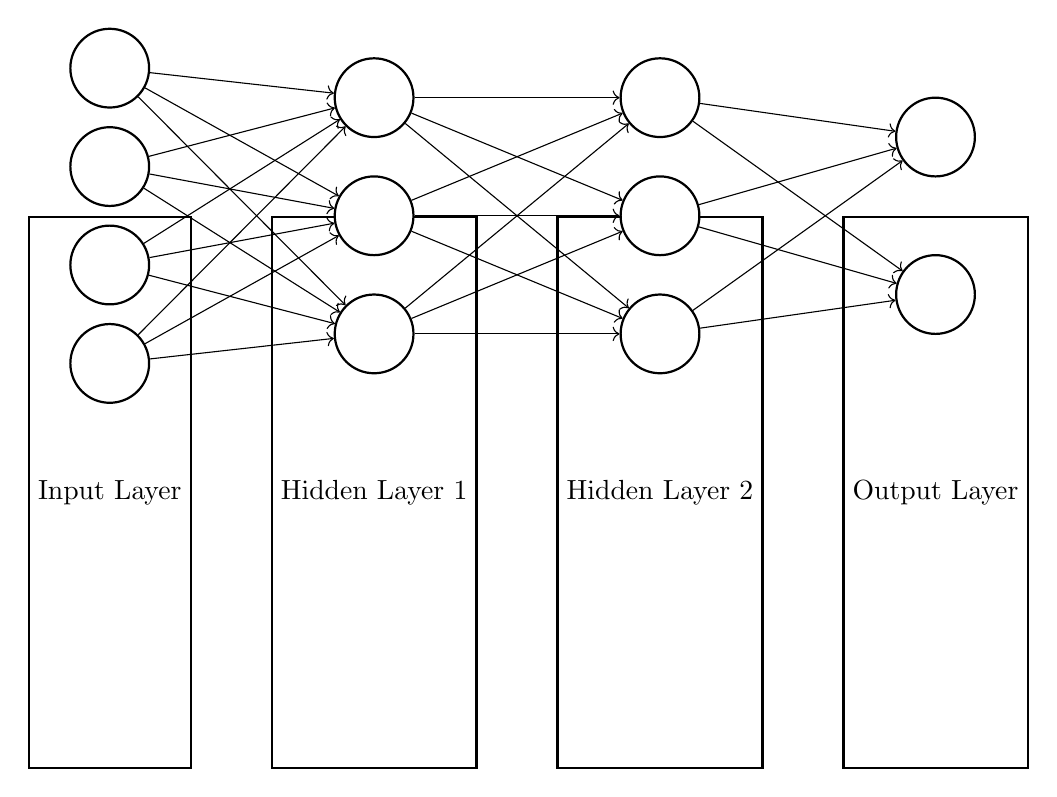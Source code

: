 % -*- root: ./main_tikz.tex -*-

\begin{tikzpicture}[
    node distance=1cm,
    layer/.style={
        rectangle,
        draw=black,
        thick,
        minimum width=2cm,
        minimum height=7cm
    },
    neuron/.style={
        circle,
        draw=black,
        thick,
        fill=white,
        minimum size=1cm
    }
]

% Layers
\node[layer] (input) {Input Layer};
\node[layer, right=of input] (hidden1) {Hidden Layer 1};
\node[layer, right=of hidden1] (hidden2) {Hidden Layer 2};
\node[layer, right=of hidden2] (output) {Output Layer};

% Neurons in Input Layer
\foreach \i in {1,...,4}
    \node[neuron] (I-\i) at ([yshift={(2.5-\i)*1.25cm}]input.north) {};

% Neurons in Hidden Layer 1
\foreach \i in {1,...,3}
    \node[neuron] (H1-\i) at ([yshift={(2-\i)*1.5cm}]hidden1.north) {};

% Neurons in Hidden Layer 2
\foreach \i in {1,...,3}
    \node[neuron] (H2-\i) at ([yshift={(2-\i)*1.5cm}]hidden2.north) {};

% Neurons in Output Layer
\foreach \i in {1,...,2}
    \node[neuron] (O-\i) at ([yshift={(1.5-\i)*2cm}]output.north) {};

% Connect neurons In-Hidden1
\foreach \i in {1,...,4}
    \foreach \j in {1,...,3}
        \draw[->] (I-\i) -- (H1-\j);

% Connect neurons Hidden1-Hidden2
\foreach \i in {1,...,3}
    \foreach \j in {1,...,3}
        \draw[->] (H1-\i) -- (H2-\j);

% Connect neurons Hidden2-Out
\foreach \i in {1,...,3}
    \foreach \j in {1,...,2}
        \draw[->] (H2-\i) -- (O-\j);

\end{tikzpicture}
